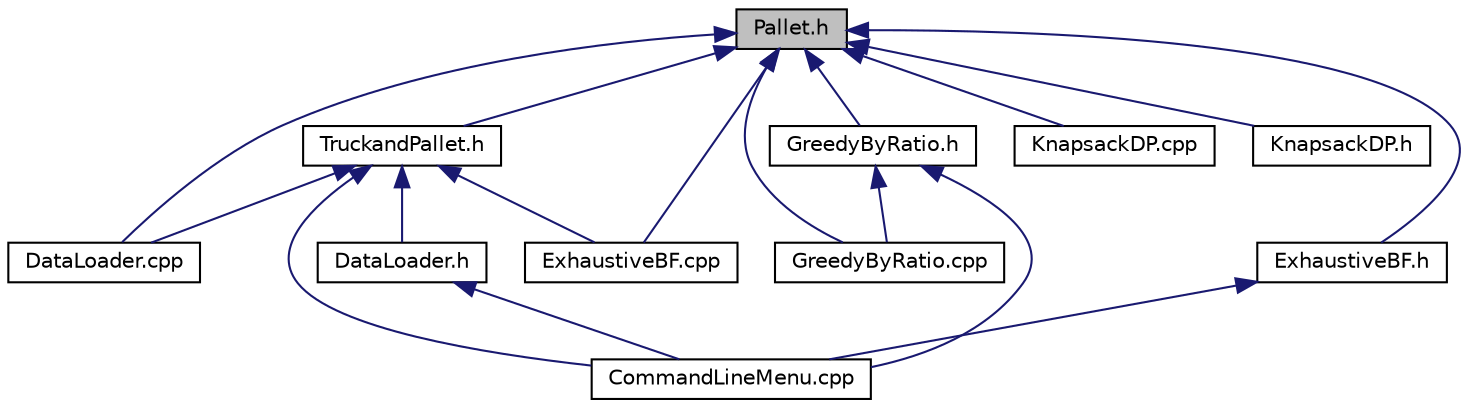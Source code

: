 digraph "Pallet.h"
{
 // LATEX_PDF_SIZE
  edge [fontname="Helvetica",fontsize="10",labelfontname="Helvetica",labelfontsize="10"];
  node [fontname="Helvetica",fontsize="10",shape=record];
  Node1 [label="Pallet.h",height=0.2,width=0.4,color="black", fillcolor="grey75", style="filled", fontcolor="black",tooltip=" "];
  Node1 -> Node2 [dir="back",color="midnightblue",fontsize="10",style="solid",fontname="Helvetica"];
  Node2 [label="DataLoader.cpp",height=0.2,width=0.4,color="black", fillcolor="white", style="filled",URL="$DataLoader_8cpp.html",tooltip=" "];
  Node1 -> Node3 [dir="back",color="midnightblue",fontsize="10",style="solid",fontname="Helvetica"];
  Node3 [label="ExhaustiveBF.cpp",height=0.2,width=0.4,color="black", fillcolor="white", style="filled",URL="$ExhaustiveBF_8cpp.html",tooltip=" "];
  Node1 -> Node4 [dir="back",color="midnightblue",fontsize="10",style="solid",fontname="Helvetica"];
  Node4 [label="ExhaustiveBF.h",height=0.2,width=0.4,color="black", fillcolor="white", style="filled",URL="$ExhaustiveBF_8h.html",tooltip=" "];
  Node4 -> Node5 [dir="back",color="midnightblue",fontsize="10",style="solid",fontname="Helvetica"];
  Node5 [label="CommandLineMenu.cpp",height=0.2,width=0.4,color="black", fillcolor="white", style="filled",URL="$CommandLineMenu_8cpp.html",tooltip=" "];
  Node1 -> Node6 [dir="back",color="midnightblue",fontsize="10",style="solid",fontname="Helvetica"];
  Node6 [label="GreedyByRatio.cpp",height=0.2,width=0.4,color="black", fillcolor="white", style="filled",URL="$GreedyByRatio_8cpp.html",tooltip=" "];
  Node1 -> Node7 [dir="back",color="midnightblue",fontsize="10",style="solid",fontname="Helvetica"];
  Node7 [label="GreedyByRatio.h",height=0.2,width=0.4,color="black", fillcolor="white", style="filled",URL="$GreedyByRatio_8h.html",tooltip=" "];
  Node7 -> Node5 [dir="back",color="midnightblue",fontsize="10",style="solid",fontname="Helvetica"];
  Node7 -> Node6 [dir="back",color="midnightblue",fontsize="10",style="solid",fontname="Helvetica"];
  Node1 -> Node8 [dir="back",color="midnightblue",fontsize="10",style="solid",fontname="Helvetica"];
  Node8 [label="KnapsackDP.cpp",height=0.2,width=0.4,color="black", fillcolor="white", style="filled",URL="$KnapsackDP_8cpp.html",tooltip=" "];
  Node1 -> Node9 [dir="back",color="midnightblue",fontsize="10",style="solid",fontname="Helvetica"];
  Node9 [label="KnapsackDP.h",height=0.2,width=0.4,color="black", fillcolor="white", style="filled",URL="$KnapsackDP_8h.html",tooltip=" "];
  Node1 -> Node10 [dir="back",color="midnightblue",fontsize="10",style="solid",fontname="Helvetica"];
  Node10 [label="TruckandPallet.h",height=0.2,width=0.4,color="black", fillcolor="white", style="filled",URL="$TruckandPallet_8h.html",tooltip=" "];
  Node10 -> Node5 [dir="back",color="midnightblue",fontsize="10",style="solid",fontname="Helvetica"];
  Node10 -> Node2 [dir="back",color="midnightblue",fontsize="10",style="solid",fontname="Helvetica"];
  Node10 -> Node11 [dir="back",color="midnightblue",fontsize="10",style="solid",fontname="Helvetica"];
  Node11 [label="DataLoader.h",height=0.2,width=0.4,color="black", fillcolor="white", style="filled",URL="$DataLoader_8h.html",tooltip=" "];
  Node11 -> Node5 [dir="back",color="midnightblue",fontsize="10",style="solid",fontname="Helvetica"];
  Node10 -> Node3 [dir="back",color="midnightblue",fontsize="10",style="solid",fontname="Helvetica"];
}
